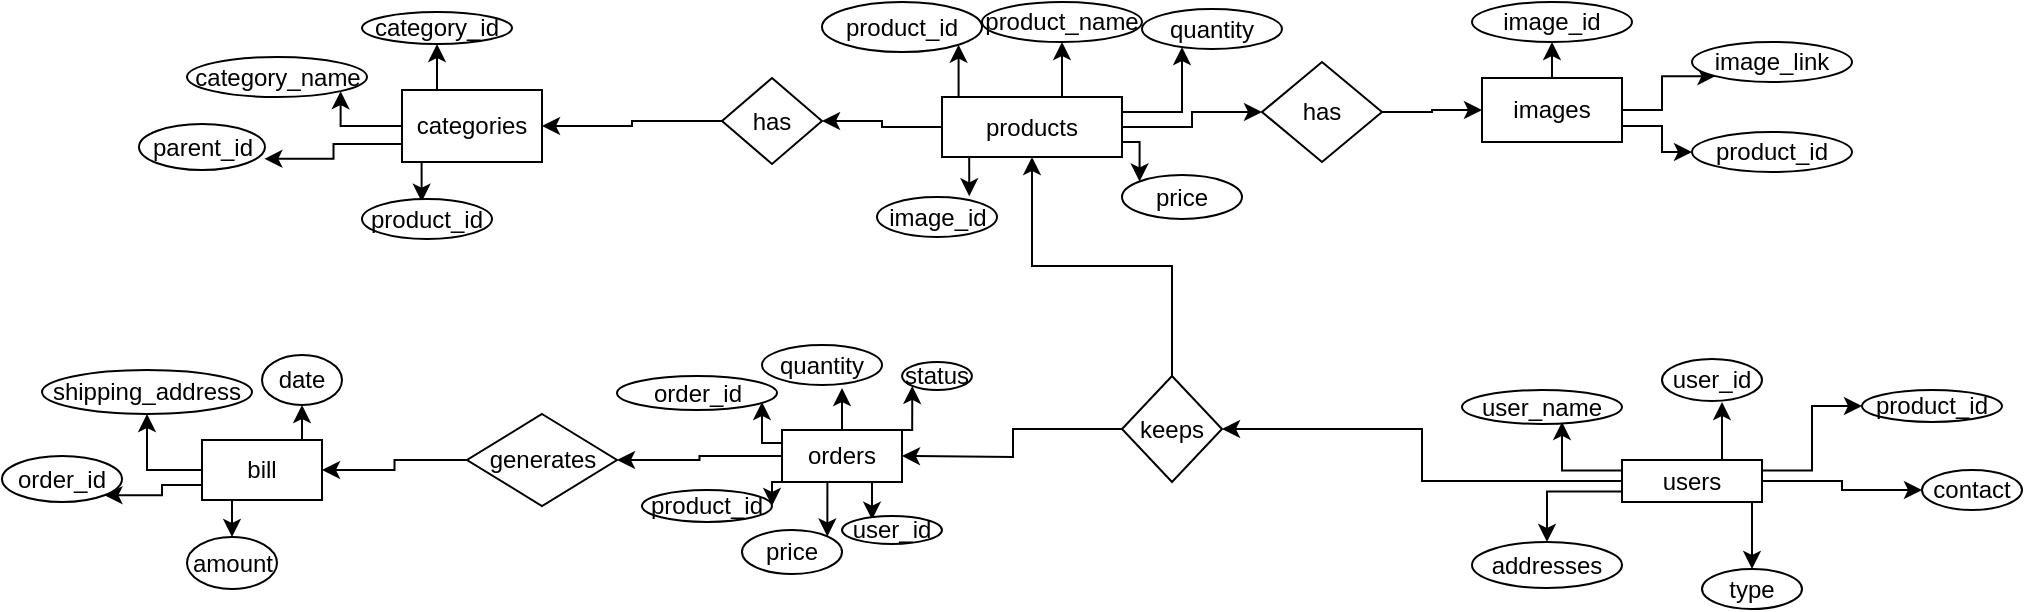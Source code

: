<mxfile pages="1" version="11.2.1" type="device"><diagram id="Cg0QCIPqn66u-C2N9bj6" name="Page-1"><mxGraphModel dx="1968" dy="487" grid="1" gridSize="10" guides="1" tooltips="1" connect="1" arrows="1" fold="1" page="1" pageScale="1" pageWidth="850" pageHeight="1100" math="0" shadow="0"><root><mxCell id="0"/><mxCell id="1" parent="0"/><mxCell id="Zssq4YGBHJqlWwyAqzH0-1" style="edgeStyle=orthogonalEdgeStyle;rounded=0;orthogonalLoop=1;jettySize=auto;html=1;exitX=0;exitY=0.5;exitDx=0;exitDy=0;entryX=1;entryY=0.5;entryDx=0;entryDy=0;" parent="1" source="egX4ixc54eFm9FRYGowN-1" target="egX4ixc54eFm9FRYGowN-76" edge="1"><mxGeometry relative="1" as="geometry"/></mxCell><mxCell id="Zssq4YGBHJqlWwyAqzH0-4" style="edgeStyle=orthogonalEdgeStyle;rounded=0;orthogonalLoop=1;jettySize=auto;html=1;exitX=0;exitY=0.25;exitDx=0;exitDy=0;entryX=0.625;entryY=0.941;entryDx=0;entryDy=0;entryPerimeter=0;" parent="1" source="egX4ixc54eFm9FRYGowN-1" target="Zssq4YGBHJqlWwyAqzH0-3" edge="1"><mxGeometry relative="1" as="geometry"><mxPoint x="430" y="220" as="targetPoint"/></mxGeometry></mxCell><mxCell id="Zssq4YGBHJqlWwyAqzH0-6" style="edgeStyle=orthogonalEdgeStyle;rounded=0;orthogonalLoop=1;jettySize=auto;html=1;exitX=1;exitY=0.25;exitDx=0;exitDy=0;entryX=0;entryY=0.5;entryDx=0;entryDy=0;" parent="1" source="egX4ixc54eFm9FRYGowN-1" target="egX4ixc54eFm9FRYGowN-124" edge="1"><mxGeometry relative="1" as="geometry"/></mxCell><mxCell id="Zssq4YGBHJqlWwyAqzH0-7" style="edgeStyle=orthogonalEdgeStyle;rounded=0;orthogonalLoop=1;jettySize=auto;html=1;exitX=0;exitY=0.75;exitDx=0;exitDy=0;entryX=0.5;entryY=0;entryDx=0;entryDy=0;" parent="1" source="egX4ixc54eFm9FRYGowN-1" target="egX4ixc54eFm9FRYGowN-74" edge="1"><mxGeometry relative="1" as="geometry"/></mxCell><mxCell id="Zssq4YGBHJqlWwyAqzH0-13" style="edgeStyle=orthogonalEdgeStyle;rounded=0;orthogonalLoop=1;jettySize=auto;html=1;exitX=1;exitY=0.5;exitDx=0;exitDy=0;entryX=0;entryY=0.5;entryDx=0;entryDy=0;" parent="1" source="egX4ixc54eFm9FRYGowN-1" target="Zssq4YGBHJqlWwyAqzH0-10" edge="1"><mxGeometry relative="1" as="geometry"/></mxCell><mxCell id="Zssq4YGBHJqlWwyAqzH0-46" style="edgeStyle=orthogonalEdgeStyle;rounded=0;orthogonalLoop=1;jettySize=auto;html=1;exitX=0.75;exitY=1;exitDx=0;exitDy=0;entryX=0.5;entryY=0;entryDx=0;entryDy=0;" parent="1" source="egX4ixc54eFm9FRYGowN-1" target="Zssq4YGBHJqlWwyAqzH0-8" edge="1"><mxGeometry relative="1" as="geometry"/></mxCell><mxCell id="Zssq4YGBHJqlWwyAqzH0-47" style="edgeStyle=orthogonalEdgeStyle;rounded=0;orthogonalLoop=1;jettySize=auto;html=1;exitX=0.75;exitY=0;exitDx=0;exitDy=0;" parent="1" source="egX4ixc54eFm9FRYGowN-1" edge="1"><mxGeometry relative="1" as="geometry"><mxPoint x="510" y="200" as="targetPoint"/></mxGeometry></mxCell><object label="users" id="egX4ixc54eFm9FRYGowN-1"><mxCell style="rounded=0;whiteSpace=wrap;html=1;" parent="1" vertex="1"><mxGeometry x="460" y="229" width="70" height="21" as="geometry"/></mxCell></object><mxCell id="egX4ixc54eFm9FRYGowN-103" style="edgeStyle=orthogonalEdgeStyle;rounded=0;orthogonalLoop=1;jettySize=auto;html=1;exitX=0;exitY=0.5;exitDx=0;exitDy=0;entryX=1;entryY=0.5;entryDx=0;entryDy=0;" parent="1" source="egX4ixc54eFm9FRYGowN-2" target="Zssq4YGBHJqlWwyAqzH0-43" edge="1"><mxGeometry relative="1" as="geometry"><mxPoint x="63" y="70" as="targetPoint"/></mxGeometry></mxCell><mxCell id="egX4ixc54eFm9FRYGowN-106" style="edgeStyle=orthogonalEdgeStyle;rounded=0;orthogonalLoop=1;jettySize=auto;html=1;exitX=0.25;exitY=0;exitDx=0;exitDy=0;entryX=1;entryY=1;entryDx=0;entryDy=0;" parent="1" source="egX4ixc54eFm9FRYGowN-2" target="egX4ixc54eFm9FRYGowN-49" edge="1"><mxGeometry relative="1" as="geometry"/></mxCell><mxCell id="egX4ixc54eFm9FRYGowN-107" style="edgeStyle=orthogonalEdgeStyle;rounded=0;orthogonalLoop=1;jettySize=auto;html=1;exitX=0.75;exitY=0;exitDx=0;exitDy=0;entryX=0.5;entryY=1;entryDx=0;entryDy=0;" parent="1" source="egX4ixc54eFm9FRYGowN-2" target="egX4ixc54eFm9FRYGowN-50" edge="1"><mxGeometry relative="1" as="geometry"/></mxCell><mxCell id="egX4ixc54eFm9FRYGowN-112" style="edgeStyle=orthogonalEdgeStyle;rounded=0;orthogonalLoop=1;jettySize=auto;html=1;exitX=1;exitY=0.75;exitDx=0;exitDy=0;entryX=0;entryY=0;entryDx=0;entryDy=0;" parent="1" source="egX4ixc54eFm9FRYGowN-2" target="egX4ixc54eFm9FRYGowN-109" edge="1"><mxGeometry relative="1" as="geometry"/></mxCell><mxCell id="Zssq4YGBHJqlWwyAqzH0-26" style="edgeStyle=orthogonalEdgeStyle;rounded=0;orthogonalLoop=1;jettySize=auto;html=1;exitX=1;exitY=0.5;exitDx=0;exitDy=0;" parent="1" source="egX4ixc54eFm9FRYGowN-2" target="Zssq4YGBHJqlWwyAqzH0-27" edge="1"><mxGeometry relative="1" as="geometry"><mxPoint x="280" y="60" as="targetPoint"/></mxGeometry></mxCell><mxCell id="Zssq4YGBHJqlWwyAqzH0-42" style="edgeStyle=orthogonalEdgeStyle;rounded=0;orthogonalLoop=1;jettySize=auto;html=1;exitX=1;exitY=0.25;exitDx=0;exitDy=0;" parent="1" source="egX4ixc54eFm9FRYGowN-2" target="Zssq4YGBHJqlWwyAqzH0-41" edge="1"><mxGeometry relative="1" as="geometry"><Array as="points"><mxPoint x="240" y="55"/></Array></mxGeometry></mxCell><mxCell id="QwT0xJIM8TjozUkwBA2Q-16" style="edgeStyle=orthogonalEdgeStyle;rounded=0;orthogonalLoop=1;jettySize=auto;html=1;exitX=0.25;exitY=1;exitDx=0;exitDy=0;entryX=0.769;entryY=-0.017;entryDx=0;entryDy=0;entryPerimeter=0;" edge="1" parent="1" source="egX4ixc54eFm9FRYGowN-2" target="QwT0xJIM8TjozUkwBA2Q-15"><mxGeometry relative="1" as="geometry"/></mxCell><mxCell id="egX4ixc54eFm9FRYGowN-2" value="products" style="rounded=0;whiteSpace=wrap;html=1;" parent="1" vertex="1"><mxGeometry x="120" y="47.5" width="90" height="30" as="geometry"/></mxCell><mxCell id="egX4ixc54eFm9FRYGowN-123" style="edgeStyle=orthogonalEdgeStyle;rounded=0;orthogonalLoop=1;jettySize=auto;html=1;exitX=0.5;exitY=0;exitDx=0;exitDy=0;entryX=0.5;entryY=1;entryDx=0;entryDy=0;" parent="1" source="egX4ixc54eFm9FRYGowN-3" target="egX4ixc54eFm9FRYGowN-122" edge="1"><mxGeometry relative="1" as="geometry"/></mxCell><mxCell id="Zssq4YGBHJqlWwyAqzH0-22" style="edgeStyle=orthogonalEdgeStyle;rounded=0;orthogonalLoop=1;jettySize=auto;html=1;exitX=0;exitY=0.75;exitDx=0;exitDy=0;entryX=0.995;entryY=0.757;entryDx=0;entryDy=0;entryPerimeter=0;" parent="1" source="egX4ixc54eFm9FRYGowN-3" target="Zssq4YGBHJqlWwyAqzH0-21" edge="1"><mxGeometry relative="1" as="geometry"/></mxCell><mxCell id="JVW_yHSJq7T7BvsZS7is-4" style="edgeStyle=orthogonalEdgeStyle;rounded=0;orthogonalLoop=1;jettySize=auto;html=1;exitX=0;exitY=0.5;exitDx=0;exitDy=0;entryX=1;entryY=1;entryDx=0;entryDy=0;" parent="1" source="egX4ixc54eFm9FRYGowN-3" target="egX4ixc54eFm9FRYGowN-41" edge="1"><mxGeometry relative="1" as="geometry"/></mxCell><mxCell id="JVW_yHSJq7T7BvsZS7is-5" style="edgeStyle=orthogonalEdgeStyle;rounded=0;orthogonalLoop=1;jettySize=auto;html=1;exitX=0.25;exitY=1;exitDx=0;exitDy=0;" parent="1" source="egX4ixc54eFm9FRYGowN-3" edge="1"><mxGeometry relative="1" as="geometry"><mxPoint x="-140.167" y="99.833" as="targetPoint"/></mxGeometry></mxCell><mxCell id="egX4ixc54eFm9FRYGowN-3" value="categories" style="rounded=0;whiteSpace=wrap;html=1;" parent="1" vertex="1"><mxGeometry x="-150" y="44" width="70" height="36" as="geometry"/></mxCell><mxCell id="egX4ixc54eFm9FRYGowN-41" value="category_name" style="ellipse;whiteSpace=wrap;html=1;" parent="1" vertex="1"><mxGeometry x="-257.5" y="27.5" width="90" height="20" as="geometry"/></mxCell><mxCell id="egX4ixc54eFm9FRYGowN-82" style="edgeStyle=orthogonalEdgeStyle;rounded=0;orthogonalLoop=1;jettySize=auto;html=1;exitX=0;exitY=0.25;exitDx=0;exitDy=0;" parent="1" source="egX4ixc54eFm9FRYGowN-48" edge="1"><mxGeometry relative="1" as="geometry"><mxPoint x="30" y="200" as="targetPoint"/></mxGeometry></mxCell><mxCell id="Zssq4YGBHJqlWwyAqzH0-54" style="edgeStyle=orthogonalEdgeStyle;rounded=0;orthogonalLoop=1;jettySize=auto;html=1;exitX=0.75;exitY=1;exitDx=0;exitDy=0;entryX=0.3;entryY=0.13;entryDx=0;entryDy=0;entryPerimeter=0;" parent="1" source="egX4ixc54eFm9FRYGowN-48" target="egX4ixc54eFm9FRYGowN-88" edge="1"><mxGeometry relative="1" as="geometry"/></mxCell><mxCell id="Zssq4YGBHJqlWwyAqzH0-56" style="edgeStyle=orthogonalEdgeStyle;rounded=0;orthogonalLoop=1;jettySize=auto;html=1;exitX=0.25;exitY=1;exitDx=0;exitDy=0;entryX=1;entryY=0.5;entryDx=0;entryDy=0;" parent="1" source="egX4ixc54eFm9FRYGowN-48" target="egX4ixc54eFm9FRYGowN-83" edge="1"><mxGeometry relative="1" as="geometry"/></mxCell><mxCell id="Zssq4YGBHJqlWwyAqzH0-63" style="edgeStyle=orthogonalEdgeStyle;rounded=0;orthogonalLoop=1;jettySize=auto;html=1;entryX=1;entryY=0.5;entryDx=0;entryDy=0;" parent="1" source="egX4ixc54eFm9FRYGowN-48" target="Zssq4YGBHJqlWwyAqzH0-57" edge="1"><mxGeometry relative="1" as="geometry"/></mxCell><mxCell id="Zssq4YGBHJqlWwyAqzH0-69" style="edgeStyle=orthogonalEdgeStyle;rounded=0;orthogonalLoop=1;jettySize=auto;html=1;exitX=0.75;exitY=0;exitDx=0;exitDy=0;entryX=0;entryY=1;entryDx=0;entryDy=0;" parent="1" source="egX4ixc54eFm9FRYGowN-48" target="egX4ixc54eFm9FRYGowN-94" edge="1"><mxGeometry relative="1" as="geometry"/></mxCell><mxCell id="QwT0xJIM8TjozUkwBA2Q-3" style="edgeStyle=orthogonalEdgeStyle;rounded=0;orthogonalLoop=1;jettySize=auto;html=1;exitX=0.5;exitY=0;exitDx=0;exitDy=0;" edge="1" parent="1" source="egX4ixc54eFm9FRYGowN-48"><mxGeometry relative="1" as="geometry"><mxPoint x="70" y="193" as="targetPoint"/><Array as="points"><mxPoint x="70" y="193"/><mxPoint x="70" y="193"/></Array></mxGeometry></mxCell><mxCell id="QwT0xJIM8TjozUkwBA2Q-14" style="edgeStyle=orthogonalEdgeStyle;rounded=0;orthogonalLoop=1;jettySize=auto;html=1;exitX=0.25;exitY=1;exitDx=0;exitDy=0;entryX=1;entryY=0;entryDx=0;entryDy=0;" edge="1" parent="1" source="egX4ixc54eFm9FRYGowN-48" target="QwT0xJIM8TjozUkwBA2Q-11"><mxGeometry relative="1" as="geometry"/></mxCell><mxCell id="egX4ixc54eFm9FRYGowN-48" value="orders" style="rounded=0;whiteSpace=wrap;html=1;" parent="1" vertex="1"><mxGeometry x="40" y="214" width="60" height="26" as="geometry"/></mxCell><mxCell id="egX4ixc54eFm9FRYGowN-49" value="product_id" style="ellipse;whiteSpace=wrap;html=1;" parent="1" vertex="1"><mxGeometry x="60" width="80" height="25" as="geometry"/></mxCell><mxCell id="egX4ixc54eFm9FRYGowN-50" value="product_name" style="ellipse;whiteSpace=wrap;html=1;" parent="1" vertex="1"><mxGeometry x="140" width="80" height="20" as="geometry"/></mxCell><mxCell id="egX4ixc54eFm9FRYGowN-72" value="user_id" style="ellipse;whiteSpace=wrap;html=1;" parent="1" vertex="1"><mxGeometry x="480" y="178.5" width="50" height="21" as="geometry"/></mxCell><mxCell id="egX4ixc54eFm9FRYGowN-74" value="addresses" style="ellipse;whiteSpace=wrap;html=1;" parent="1" vertex="1"><mxGeometry x="385" y="270" width="75" height="23" as="geometry"/></mxCell><mxCell id="egX4ixc54eFm9FRYGowN-78" style="edgeStyle=orthogonalEdgeStyle;rounded=0;orthogonalLoop=1;jettySize=auto;html=1;exitX=0;exitY=0;exitDx=0;exitDy=0;entryX=0.5;entryY=1;entryDx=0;entryDy=0;" parent="1" source="egX4ixc54eFm9FRYGowN-76" target="egX4ixc54eFm9FRYGowN-2" edge="1"><mxGeometry relative="1" as="geometry"><Array as="points"><mxPoint x="235" y="200"/><mxPoint x="235" y="132"/><mxPoint x="165" y="132"/></Array></mxGeometry></mxCell><mxCell id="Zssq4YGBHJqlWwyAqzH0-2" style="edgeStyle=orthogonalEdgeStyle;rounded=0;orthogonalLoop=1;jettySize=auto;html=1;exitX=0;exitY=0.5;exitDx=0;exitDy=0;" parent="1" source="egX4ixc54eFm9FRYGowN-76" edge="1"><mxGeometry relative="1" as="geometry"><mxPoint x="100" y="227" as="targetPoint"/></mxGeometry></mxCell><mxCell id="egX4ixc54eFm9FRYGowN-76" value="keeps" style="rhombus;whiteSpace=wrap;html=1;" parent="1" vertex="1"><mxGeometry x="210" y="187" width="50" height="53" as="geometry"/></mxCell><mxCell id="egX4ixc54eFm9FRYGowN-81" value="order_id" style="ellipse;whiteSpace=wrap;html=1;" parent="1" vertex="1"><mxGeometry x="-42.5" y="187" width="80" height="17" as="geometry"/></mxCell><mxCell id="egX4ixc54eFm9FRYGowN-83" value="product_id" style="ellipse;whiteSpace=wrap;html=1;" parent="1" vertex="1"><mxGeometry x="-30" y="244" width="65" height="16" as="geometry"/></mxCell><mxCell id="egX4ixc54eFm9FRYGowN-88" value="user_id" style="ellipse;whiteSpace=wrap;html=1;" parent="1" vertex="1"><mxGeometry x="70" y="257" width="50" height="14" as="geometry"/></mxCell><mxCell id="egX4ixc54eFm9FRYGowN-90" value="date" style="ellipse;whiteSpace=wrap;html=1;" parent="1" vertex="1"><mxGeometry x="-220" y="176.5" width="40" height="25" as="geometry"/></mxCell><mxCell id="egX4ixc54eFm9FRYGowN-94" value="status" style="ellipse;whiteSpace=wrap;html=1;" parent="1" vertex="1"><mxGeometry x="100" y="180" width="35" height="14" as="geometry"/></mxCell><mxCell id="egX4ixc54eFm9FRYGowN-96" value="amount" style="ellipse;whiteSpace=wrap;html=1;direction=south;" parent="1" vertex="1"><mxGeometry x="-257.5" y="267.5" width="45" height="26" as="geometry"/></mxCell><mxCell id="egX4ixc54eFm9FRYGowN-109" value="price" style="ellipse;whiteSpace=wrap;html=1;" parent="1" vertex="1"><mxGeometry x="210" y="86.5" width="60" height="22" as="geometry"/></mxCell><mxCell id="egX4ixc54eFm9FRYGowN-117" value="product_id" style="ellipse;whiteSpace=wrap;html=1;" parent="1" vertex="1"><mxGeometry x="-170" y="98.5" width="65" height="20" as="geometry"/></mxCell><mxCell id="egX4ixc54eFm9FRYGowN-122" value="category_id" style="ellipse;whiteSpace=wrap;html=1;" parent="1" vertex="1"><mxGeometry x="-170" y="5" width="75" height="16" as="geometry"/></mxCell><mxCell id="egX4ixc54eFm9FRYGowN-124" value="product_id" style="ellipse;whiteSpace=wrap;html=1;" parent="1" vertex="1"><mxGeometry x="580" y="194" width="70" height="16" as="geometry"/></mxCell><mxCell id="Zssq4YGBHJqlWwyAqzH0-3" value="user_name" style="ellipse;whiteSpace=wrap;html=1;" parent="1" vertex="1"><mxGeometry x="380" y="194" width="80" height="17" as="geometry"/></mxCell><mxCell id="Zssq4YGBHJqlWwyAqzH0-8" value="type" style="ellipse;whiteSpace=wrap;html=1;" parent="1" vertex="1"><mxGeometry x="500" y="283.5" width="50" height="20" as="geometry"/></mxCell><mxCell id="Zssq4YGBHJqlWwyAqzH0-10" value="contact" style="ellipse;whiteSpace=wrap;html=1;" parent="1" vertex="1"><mxGeometry x="610" y="234" width="50" height="20" as="geometry"/></mxCell><mxCell id="Zssq4YGBHJqlWwyAqzH0-21" value="parent_id" style="ellipse;whiteSpace=wrap;html=1;" parent="1" vertex="1"><mxGeometry x="-281.5" y="61" width="63" height="23" as="geometry"/></mxCell><mxCell id="Zssq4YGBHJqlWwyAqzH0-38" style="edgeStyle=orthogonalEdgeStyle;rounded=0;orthogonalLoop=1;jettySize=auto;html=1;exitX=1;exitY=0.5;exitDx=0;exitDy=0;entryX=0;entryY=1;entryDx=0;entryDy=0;" parent="1" source="Zssq4YGBHJqlWwyAqzH0-25" target="Zssq4YGBHJqlWwyAqzH0-30" edge="1"><mxGeometry relative="1" as="geometry"/></mxCell><mxCell id="Zssq4YGBHJqlWwyAqzH0-40" style="edgeStyle=orthogonalEdgeStyle;rounded=0;orthogonalLoop=1;jettySize=auto;html=1;exitX=1;exitY=0.75;exitDx=0;exitDy=0;" parent="1" source="Zssq4YGBHJqlWwyAqzH0-25" target="Zssq4YGBHJqlWwyAqzH0-31" edge="1"><mxGeometry relative="1" as="geometry"/></mxCell><mxCell id="JVW_yHSJq7T7BvsZS7is-2" style="edgeStyle=orthogonalEdgeStyle;rounded=0;orthogonalLoop=1;jettySize=auto;html=1;exitX=0.5;exitY=0;exitDx=0;exitDy=0;entryX=0.5;entryY=1;entryDx=0;entryDy=0;" parent="1" source="Zssq4YGBHJqlWwyAqzH0-25" target="JVW_yHSJq7T7BvsZS7is-1" edge="1"><mxGeometry relative="1" as="geometry"/></mxCell><mxCell id="Zssq4YGBHJqlWwyAqzH0-25" value="images" style="rounded=0;whiteSpace=wrap;html=1;" parent="1" vertex="1"><mxGeometry x="390" y="38" width="70" height="32" as="geometry"/></mxCell><mxCell id="Zssq4YGBHJqlWwyAqzH0-28" style="edgeStyle=orthogonalEdgeStyle;rounded=0;orthogonalLoop=1;jettySize=auto;html=1;exitX=1;exitY=0.5;exitDx=0;exitDy=0;entryX=0;entryY=0.5;entryDx=0;entryDy=0;" parent="1" source="Zssq4YGBHJqlWwyAqzH0-27" target="Zssq4YGBHJqlWwyAqzH0-25" edge="1"><mxGeometry relative="1" as="geometry"><Array as="points"><mxPoint x="365" y="55"/></Array></mxGeometry></mxCell><mxCell id="Zssq4YGBHJqlWwyAqzH0-27" value="has" style="rhombus;whiteSpace=wrap;html=1;" parent="1" vertex="1"><mxGeometry x="280" y="30" width="60" height="50" as="geometry"/></mxCell><mxCell id="Zssq4YGBHJqlWwyAqzH0-30" value="image_link" style="ellipse;whiteSpace=wrap;html=1;" parent="1" vertex="1"><mxGeometry x="495" y="20" width="80" height="20" as="geometry"/></mxCell><mxCell id="Zssq4YGBHJqlWwyAqzH0-31" value="product_id" style="ellipse;whiteSpace=wrap;html=1;" parent="1" vertex="1"><mxGeometry x="495" y="65" width="80" height="20" as="geometry"/></mxCell><mxCell id="Zssq4YGBHJqlWwyAqzH0-41" value="quantity" style="ellipse;whiteSpace=wrap;html=1;" parent="1" vertex="1"><mxGeometry x="220" y="3.5" width="70" height="20" as="geometry"/></mxCell><mxCell id="Zssq4YGBHJqlWwyAqzH0-45" style="edgeStyle=orthogonalEdgeStyle;rounded=0;orthogonalLoop=1;jettySize=auto;html=1;exitX=0;exitY=0.5;exitDx=0;exitDy=0;entryX=1;entryY=0.5;entryDx=0;entryDy=0;" parent="1" source="Zssq4YGBHJqlWwyAqzH0-43" target="egX4ixc54eFm9FRYGowN-3" edge="1"><mxGeometry relative="1" as="geometry"/></mxCell><mxCell id="Zssq4YGBHJqlWwyAqzH0-43" value="has" style="rhombus;whiteSpace=wrap;html=1;" parent="1" vertex="1"><mxGeometry x="10" y="38" width="50" height="43" as="geometry"/></mxCell><mxCell id="Zssq4YGBHJqlWwyAqzH0-67" style="edgeStyle=orthogonalEdgeStyle;rounded=0;orthogonalLoop=1;jettySize=auto;html=1;exitX=0.75;exitY=0;exitDx=0;exitDy=0;entryX=0.5;entryY=1;entryDx=0;entryDy=0;" parent="1" source="Zssq4YGBHJqlWwyAqzH0-50" target="egX4ixc54eFm9FRYGowN-90" edge="1"><mxGeometry relative="1" as="geometry"/></mxCell><mxCell id="Zssq4YGBHJqlWwyAqzH0-73" style="edgeStyle=orthogonalEdgeStyle;rounded=0;orthogonalLoop=1;jettySize=auto;html=1;exitX=0;exitY=0.75;exitDx=0;exitDy=0;entryX=1;entryY=1;entryDx=0;entryDy=0;" parent="1" source="Zssq4YGBHJqlWwyAqzH0-50" target="Zssq4YGBHJqlWwyAqzH0-70" edge="1"><mxGeometry relative="1" as="geometry"/></mxCell><mxCell id="QwT0xJIM8TjozUkwBA2Q-9" style="edgeStyle=orthogonalEdgeStyle;rounded=0;orthogonalLoop=1;jettySize=auto;html=1;exitX=0;exitY=0.5;exitDx=0;exitDy=0;entryX=0.5;entryY=1;entryDx=0;entryDy=0;" edge="1" parent="1" source="Zssq4YGBHJqlWwyAqzH0-50" target="QwT0xJIM8TjozUkwBA2Q-8"><mxGeometry relative="1" as="geometry"/></mxCell><mxCell id="QwT0xJIM8TjozUkwBA2Q-10" style="edgeStyle=orthogonalEdgeStyle;rounded=0;orthogonalLoop=1;jettySize=auto;html=1;exitX=0.25;exitY=1;exitDx=0;exitDy=0;entryX=0;entryY=0.5;entryDx=0;entryDy=0;" edge="1" parent="1" source="Zssq4YGBHJqlWwyAqzH0-50" target="egX4ixc54eFm9FRYGowN-96"><mxGeometry relative="1" as="geometry"/></mxCell><mxCell id="Zssq4YGBHJqlWwyAqzH0-50" value="bill" style="rounded=0;whiteSpace=wrap;html=1;" parent="1" vertex="1"><mxGeometry x="-250" y="219" width="60" height="30" as="geometry"/></mxCell><mxCell id="Zssq4YGBHJqlWwyAqzH0-58" style="edgeStyle=orthogonalEdgeStyle;rounded=0;orthogonalLoop=1;jettySize=auto;html=1;exitX=0;exitY=0.5;exitDx=0;exitDy=0;entryX=1;entryY=0.5;entryDx=0;entryDy=0;" parent="1" source="Zssq4YGBHJqlWwyAqzH0-57" target="Zssq4YGBHJqlWwyAqzH0-50" edge="1"><mxGeometry relative="1" as="geometry"/></mxCell><mxCell id="Zssq4YGBHJqlWwyAqzH0-57" value="generates" style="rhombus;whiteSpace=wrap;html=1;" parent="1" vertex="1"><mxGeometry x="-117.5" y="206" width="75" height="46" as="geometry"/></mxCell><mxCell id="Zssq4YGBHJqlWwyAqzH0-70" value="order_id" style="ellipse;whiteSpace=wrap;html=1;" parent="1" vertex="1"><mxGeometry x="-350" y="227" width="60" height="23" as="geometry"/></mxCell><mxCell id="JVW_yHSJq7T7BvsZS7is-1" value="image_id" style="ellipse;whiteSpace=wrap;html=1;" parent="1" vertex="1"><mxGeometry x="385" width="80" height="20" as="geometry"/></mxCell><mxCell id="QwT0xJIM8TjozUkwBA2Q-1" value="quantity" style="ellipse;whiteSpace=wrap;html=1;" vertex="1" parent="1"><mxGeometry x="30" y="171.5" width="60" height="20" as="geometry"/></mxCell><mxCell id="QwT0xJIM8TjozUkwBA2Q-8" value="shipping_address" style="ellipse;whiteSpace=wrap;html=1;" vertex="1" parent="1"><mxGeometry x="-330" y="184" width="105" height="22" as="geometry"/></mxCell><mxCell id="QwT0xJIM8TjozUkwBA2Q-11" value="price" style="ellipse;whiteSpace=wrap;html=1;" vertex="1" parent="1"><mxGeometry x="20" y="264" width="50" height="22" as="geometry"/></mxCell><mxCell id="QwT0xJIM8TjozUkwBA2Q-15" value="image_id" style="ellipse;whiteSpace=wrap;html=1;" vertex="1" parent="1"><mxGeometry x="87.5" y="97.5" width="60" height="20" as="geometry"/></mxCell></root></mxGraphModel></diagram></mxfile>